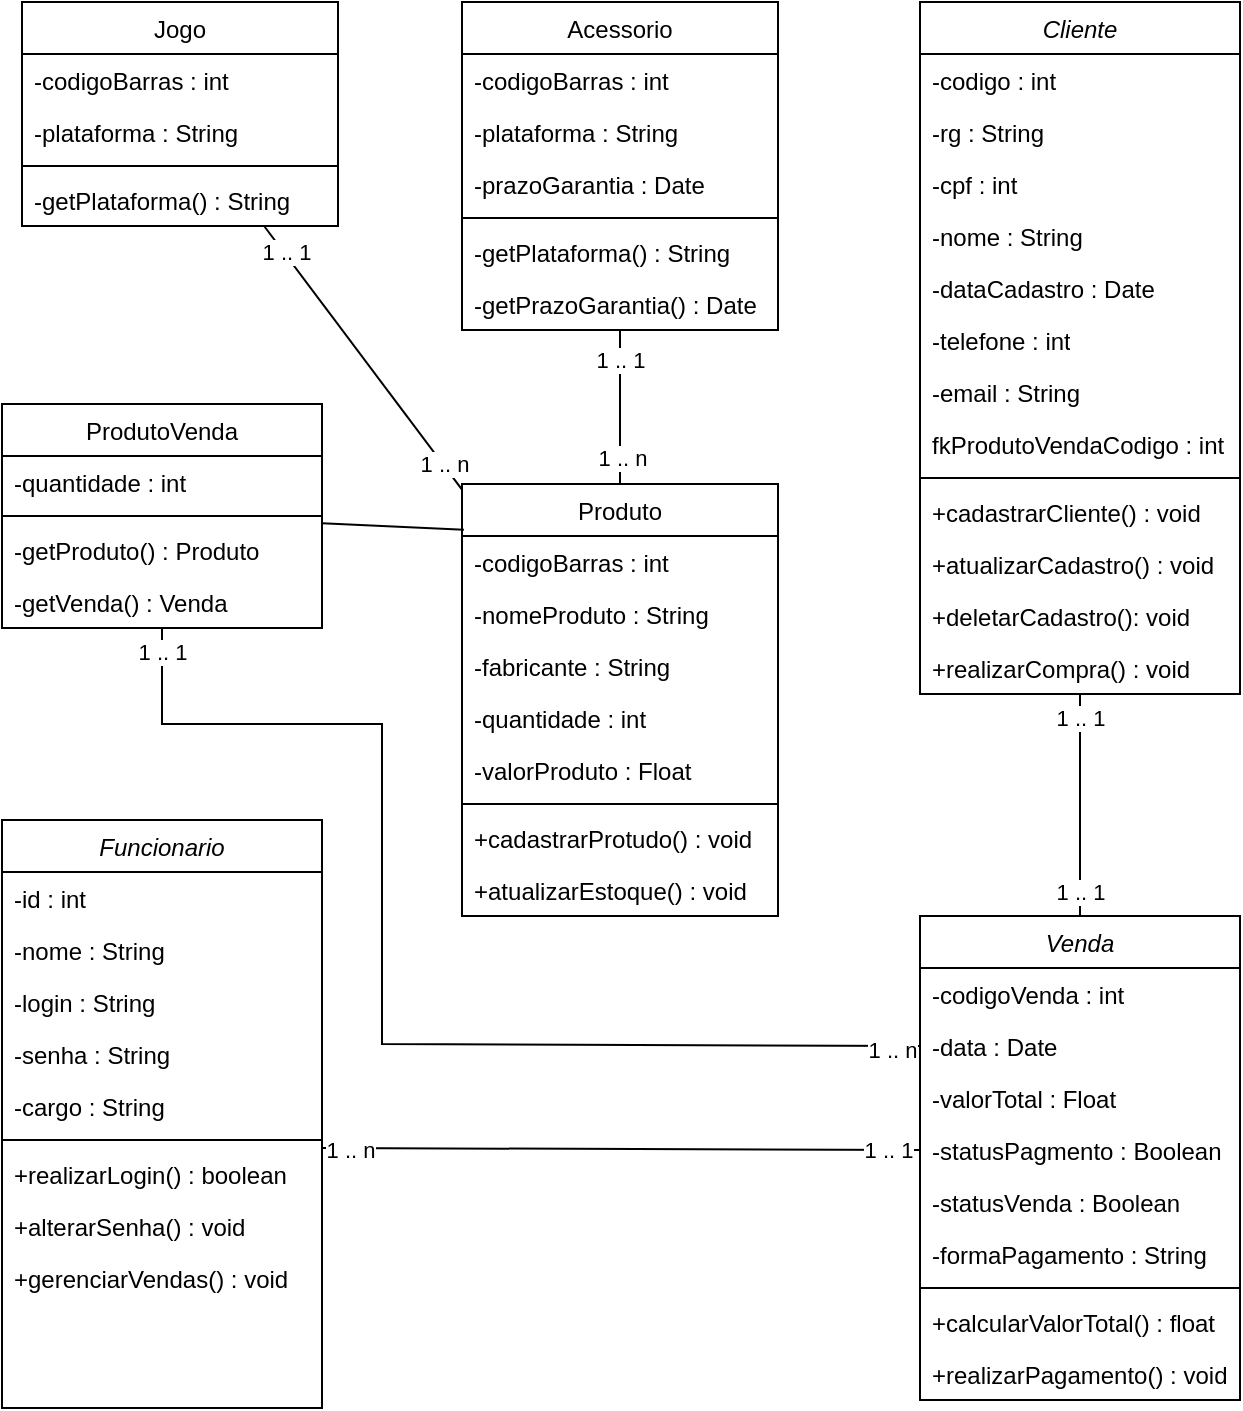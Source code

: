 <mxfile version="21.3.4" type="github">
  <diagram id="C5RBs43oDa-KdzZeNtuy" name="Page-1">
    <mxGraphModel dx="1379" dy="788" grid="1" gridSize="10" guides="1" tooltips="1" connect="1" arrows="1" fold="1" page="1" pageScale="1" pageWidth="827" pageHeight="1169" math="0" shadow="0">
      <root>
        <mxCell id="WIyWlLk6GJQsqaUBKTNV-0" />
        <mxCell id="WIyWlLk6GJQsqaUBKTNV-1" parent="WIyWlLk6GJQsqaUBKTNV-0" />
        <mxCell id="zkfFHV4jXpPFQw0GAbJ--0" value="Funcionario" style="swimlane;fontStyle=2;align=center;verticalAlign=top;childLayout=stackLayout;horizontal=1;startSize=26;horizontalStack=0;resizeParent=1;resizeLast=0;collapsible=1;marginBottom=0;rounded=0;shadow=0;strokeWidth=1;" parent="WIyWlLk6GJQsqaUBKTNV-1" vertex="1">
          <mxGeometry x="70" y="438" width="160" height="294" as="geometry">
            <mxRectangle x="230" y="140" width="160" height="26" as="alternateBounds" />
          </mxGeometry>
        </mxCell>
        <mxCell id="zkfFHV4jXpPFQw0GAbJ--1" value="-id : int" style="text;align=left;verticalAlign=top;spacingLeft=4;spacingRight=4;overflow=hidden;rotatable=0;points=[[0,0.5],[1,0.5]];portConstraint=eastwest;" parent="zkfFHV4jXpPFQw0GAbJ--0" vertex="1">
          <mxGeometry y="26" width="160" height="26" as="geometry" />
        </mxCell>
        <mxCell id="zkfFHV4jXpPFQw0GAbJ--2" value="-nome : String" style="text;align=left;verticalAlign=top;spacingLeft=4;spacingRight=4;overflow=hidden;rotatable=0;points=[[0,0.5],[1,0.5]];portConstraint=eastwest;rounded=0;shadow=0;html=0;" parent="zkfFHV4jXpPFQw0GAbJ--0" vertex="1">
          <mxGeometry y="52" width="160" height="26" as="geometry" />
        </mxCell>
        <mxCell id="zkfFHV4jXpPFQw0GAbJ--3" value="-login : String" style="text;align=left;verticalAlign=top;spacingLeft=4;spacingRight=4;overflow=hidden;rotatable=0;points=[[0,0.5],[1,0.5]];portConstraint=eastwest;rounded=0;shadow=0;html=0;" parent="zkfFHV4jXpPFQw0GAbJ--0" vertex="1">
          <mxGeometry y="78" width="160" height="26" as="geometry" />
        </mxCell>
        <mxCell id="lRvPU-HeH8mtLex3TpJj-3" value="-senha : String" style="text;strokeColor=none;fillColor=none;align=left;verticalAlign=top;spacingLeft=4;spacingRight=4;overflow=hidden;rotatable=0;points=[[0,0.5],[1,0.5]];portConstraint=eastwest;whiteSpace=wrap;html=1;" vertex="1" parent="zkfFHV4jXpPFQw0GAbJ--0">
          <mxGeometry y="104" width="160" height="26" as="geometry" />
        </mxCell>
        <mxCell id="lRvPU-HeH8mtLex3TpJj-4" value="-cargo : String" style="text;strokeColor=none;fillColor=none;align=left;verticalAlign=top;spacingLeft=4;spacingRight=4;overflow=hidden;rotatable=0;points=[[0,0.5],[1,0.5]];portConstraint=eastwest;whiteSpace=wrap;html=1;" vertex="1" parent="zkfFHV4jXpPFQw0GAbJ--0">
          <mxGeometry y="130" width="160" height="26" as="geometry" />
        </mxCell>
        <mxCell id="zkfFHV4jXpPFQw0GAbJ--4" value="" style="line;html=1;strokeWidth=1;align=left;verticalAlign=middle;spacingTop=-1;spacingLeft=3;spacingRight=3;rotatable=0;labelPosition=right;points=[];portConstraint=eastwest;" parent="zkfFHV4jXpPFQw0GAbJ--0" vertex="1">
          <mxGeometry y="156" width="160" height="8" as="geometry" />
        </mxCell>
        <mxCell id="lRvPU-HeH8mtLex3TpJj-5" value="+realizarLogin() : boolean" style="text;strokeColor=none;fillColor=none;align=left;verticalAlign=top;spacingLeft=4;spacingRight=4;overflow=hidden;rotatable=0;points=[[0,0.5],[1,0.5]];portConstraint=eastwest;whiteSpace=wrap;html=1;" vertex="1" parent="zkfFHV4jXpPFQw0GAbJ--0">
          <mxGeometry y="164" width="160" height="26" as="geometry" />
        </mxCell>
        <mxCell id="lRvPU-HeH8mtLex3TpJj-6" value="+alterarSenha() : void" style="text;strokeColor=none;fillColor=none;align=left;verticalAlign=top;spacingLeft=4;spacingRight=4;overflow=hidden;rotatable=0;points=[[0,0.5],[1,0.5]];portConstraint=eastwest;whiteSpace=wrap;html=1;" vertex="1" parent="zkfFHV4jXpPFQw0GAbJ--0">
          <mxGeometry y="190" width="160" height="26" as="geometry" />
        </mxCell>
        <mxCell id="zkfFHV4jXpPFQw0GAbJ--5" value="+gerenciarVendas() : void" style="text;align=left;verticalAlign=top;spacingLeft=4;spacingRight=4;overflow=hidden;rotatable=0;points=[[0,0.5],[1,0.5]];portConstraint=eastwest;" parent="zkfFHV4jXpPFQw0GAbJ--0" vertex="1">
          <mxGeometry y="216" width="160" height="26" as="geometry" />
        </mxCell>
        <mxCell id="zkfFHV4jXpPFQw0GAbJ--17" value="ProdutoVenda" style="swimlane;fontStyle=0;align=center;verticalAlign=top;childLayout=stackLayout;horizontal=1;startSize=26;horizontalStack=0;resizeParent=1;resizeLast=0;collapsible=1;marginBottom=0;rounded=0;shadow=0;strokeWidth=1;" parent="WIyWlLk6GJQsqaUBKTNV-1" vertex="1">
          <mxGeometry x="70" y="230" width="160" height="112" as="geometry">
            <mxRectangle x="550" y="140" width="160" height="26" as="alternateBounds" />
          </mxGeometry>
        </mxCell>
        <mxCell id="zkfFHV4jXpPFQw0GAbJ--20" value="-quantidade : int" style="text;align=left;verticalAlign=top;spacingLeft=4;spacingRight=4;overflow=hidden;rotatable=0;points=[[0,0.5],[1,0.5]];portConstraint=eastwest;rounded=0;shadow=0;html=0;" parent="zkfFHV4jXpPFQw0GAbJ--17" vertex="1">
          <mxGeometry y="26" width="160" height="26" as="geometry" />
        </mxCell>
        <mxCell id="zkfFHV4jXpPFQw0GAbJ--23" value="" style="line;html=1;strokeWidth=1;align=left;verticalAlign=middle;spacingTop=-1;spacingLeft=3;spacingRight=3;rotatable=0;labelPosition=right;points=[];portConstraint=eastwest;" parent="zkfFHV4jXpPFQw0GAbJ--17" vertex="1">
          <mxGeometry y="52" width="160" height="8" as="geometry" />
        </mxCell>
        <mxCell id="lRvPU-HeH8mtLex3TpJj-56" value="-getProduto() : Produto" style="text;strokeColor=none;fillColor=none;align=left;verticalAlign=top;spacingLeft=4;spacingRight=4;overflow=hidden;rotatable=0;points=[[0,0.5],[1,0.5]];portConstraint=eastwest;whiteSpace=wrap;html=1;" vertex="1" parent="zkfFHV4jXpPFQw0GAbJ--17">
          <mxGeometry y="60" width="160" height="26" as="geometry" />
        </mxCell>
        <mxCell id="lRvPU-HeH8mtLex3TpJj-55" value="-getVenda() : Venda" style="text;strokeColor=none;fillColor=none;align=left;verticalAlign=top;spacingLeft=4;spacingRight=4;overflow=hidden;rotatable=0;points=[[0,0.5],[1,0.5]];portConstraint=eastwest;whiteSpace=wrap;html=1;" vertex="1" parent="zkfFHV4jXpPFQw0GAbJ--17">
          <mxGeometry y="86" width="160" height="26" as="geometry" />
        </mxCell>
        <mxCell id="lRvPU-HeH8mtLex3TpJj-8" value="Cliente" style="swimlane;fontStyle=2;align=center;verticalAlign=top;childLayout=stackLayout;horizontal=1;startSize=26;horizontalStack=0;resizeParent=1;resizeLast=0;collapsible=1;marginBottom=0;rounded=0;shadow=0;strokeWidth=1;" vertex="1" parent="WIyWlLk6GJQsqaUBKTNV-1">
          <mxGeometry x="529" y="29" width="160" height="346" as="geometry">
            <mxRectangle x="230" y="140" width="160" height="26" as="alternateBounds" />
          </mxGeometry>
        </mxCell>
        <mxCell id="lRvPU-HeH8mtLex3TpJj-9" value="-codigo : int" style="text;align=left;verticalAlign=top;spacingLeft=4;spacingRight=4;overflow=hidden;rotatable=0;points=[[0,0.5],[1,0.5]];portConstraint=eastwest;" vertex="1" parent="lRvPU-HeH8mtLex3TpJj-8">
          <mxGeometry y="26" width="160" height="26" as="geometry" />
        </mxCell>
        <mxCell id="lRvPU-HeH8mtLex3TpJj-10" value="-rg : String" style="text;align=left;verticalAlign=top;spacingLeft=4;spacingRight=4;overflow=hidden;rotatable=0;points=[[0,0.5],[1,0.5]];portConstraint=eastwest;rounded=0;shadow=0;html=0;" vertex="1" parent="lRvPU-HeH8mtLex3TpJj-8">
          <mxGeometry y="52" width="160" height="26" as="geometry" />
        </mxCell>
        <mxCell id="lRvPU-HeH8mtLex3TpJj-11" value="-cpf : int" style="text;align=left;verticalAlign=top;spacingLeft=4;spacingRight=4;overflow=hidden;rotatable=0;points=[[0,0.5],[1,0.5]];portConstraint=eastwest;rounded=0;shadow=0;html=0;" vertex="1" parent="lRvPU-HeH8mtLex3TpJj-8">
          <mxGeometry y="78" width="160" height="26" as="geometry" />
        </mxCell>
        <mxCell id="lRvPU-HeH8mtLex3TpJj-12" value="-nome : String" style="text;strokeColor=none;fillColor=none;align=left;verticalAlign=top;spacingLeft=4;spacingRight=4;overflow=hidden;rotatable=0;points=[[0,0.5],[1,0.5]];portConstraint=eastwest;whiteSpace=wrap;html=1;" vertex="1" parent="lRvPU-HeH8mtLex3TpJj-8">
          <mxGeometry y="104" width="160" height="26" as="geometry" />
        </mxCell>
        <mxCell id="lRvPU-HeH8mtLex3TpJj-13" value="-dataCadastro : Date" style="text;strokeColor=none;fillColor=none;align=left;verticalAlign=top;spacingLeft=4;spacingRight=4;overflow=hidden;rotatable=0;points=[[0,0.5],[1,0.5]];portConstraint=eastwest;whiteSpace=wrap;html=1;" vertex="1" parent="lRvPU-HeH8mtLex3TpJj-8">
          <mxGeometry y="130" width="160" height="26" as="geometry" />
        </mxCell>
        <mxCell id="lRvPU-HeH8mtLex3TpJj-18" value="-telefone : int" style="text;strokeColor=none;fillColor=none;align=left;verticalAlign=top;spacingLeft=4;spacingRight=4;overflow=hidden;rotatable=0;points=[[0,0.5],[1,0.5]];portConstraint=eastwest;whiteSpace=wrap;html=1;" vertex="1" parent="lRvPU-HeH8mtLex3TpJj-8">
          <mxGeometry y="156" width="160" height="26" as="geometry" />
        </mxCell>
        <mxCell id="lRvPU-HeH8mtLex3TpJj-19" value="-email : String" style="text;strokeColor=none;fillColor=none;align=left;verticalAlign=top;spacingLeft=4;spacingRight=4;overflow=hidden;rotatable=0;points=[[0,0.5],[1,0.5]];portConstraint=eastwest;whiteSpace=wrap;html=1;" vertex="1" parent="lRvPU-HeH8mtLex3TpJj-8">
          <mxGeometry y="182" width="160" height="26" as="geometry" />
        </mxCell>
        <mxCell id="lRvPU-HeH8mtLex3TpJj-20" value="fkProdutoVendaCodigo : int" style="text;strokeColor=none;fillColor=none;align=left;verticalAlign=top;spacingLeft=4;spacingRight=4;overflow=hidden;rotatable=0;points=[[0,0.5],[1,0.5]];portConstraint=eastwest;whiteSpace=wrap;html=1;" vertex="1" parent="lRvPU-HeH8mtLex3TpJj-8">
          <mxGeometry y="208" width="160" height="26" as="geometry" />
        </mxCell>
        <mxCell id="lRvPU-HeH8mtLex3TpJj-14" value="" style="line;html=1;strokeWidth=1;align=left;verticalAlign=middle;spacingTop=-1;spacingLeft=3;spacingRight=3;rotatable=0;labelPosition=right;points=[];portConstraint=eastwest;" vertex="1" parent="lRvPU-HeH8mtLex3TpJj-8">
          <mxGeometry y="234" width="160" height="8" as="geometry" />
        </mxCell>
        <mxCell id="lRvPU-HeH8mtLex3TpJj-52" value="+cadastrarCliente() : void" style="text;strokeColor=none;fillColor=none;align=left;verticalAlign=top;spacingLeft=4;spacingRight=4;overflow=hidden;rotatable=0;points=[[0,0.5],[1,0.5]];portConstraint=eastwest;whiteSpace=wrap;html=1;" vertex="1" parent="lRvPU-HeH8mtLex3TpJj-8">
          <mxGeometry y="242" width="160" height="26" as="geometry" />
        </mxCell>
        <mxCell id="lRvPU-HeH8mtLex3TpJj-53" value="+atualizarCadastro() : void" style="text;strokeColor=none;fillColor=none;align=left;verticalAlign=top;spacingLeft=4;spacingRight=4;overflow=hidden;rotatable=0;points=[[0,0.5],[1,0.5]];portConstraint=eastwest;whiteSpace=wrap;html=1;" vertex="1" parent="lRvPU-HeH8mtLex3TpJj-8">
          <mxGeometry y="268" width="160" height="26" as="geometry" />
        </mxCell>
        <mxCell id="lRvPU-HeH8mtLex3TpJj-71" value="+deletarCadastro(): void" style="text;strokeColor=none;fillColor=none;align=left;verticalAlign=top;spacingLeft=4;spacingRight=4;overflow=hidden;rotatable=0;points=[[0,0.5],[1,0.5]];portConstraint=eastwest;whiteSpace=wrap;html=1;" vertex="1" parent="lRvPU-HeH8mtLex3TpJj-8">
          <mxGeometry y="294" width="160" height="26" as="geometry" />
        </mxCell>
        <mxCell id="lRvPU-HeH8mtLex3TpJj-54" value="+realizarCompra() : void" style="text;strokeColor=none;fillColor=none;align=left;verticalAlign=top;spacingLeft=4;spacingRight=4;overflow=hidden;rotatable=0;points=[[0,0.5],[1,0.5]];portConstraint=eastwest;whiteSpace=wrap;html=1;" vertex="1" parent="lRvPU-HeH8mtLex3TpJj-8">
          <mxGeometry y="320" width="160" height="26" as="geometry" />
        </mxCell>
        <mxCell id="lRvPU-HeH8mtLex3TpJj-21" value="Venda" style="swimlane;fontStyle=2;align=center;verticalAlign=top;childLayout=stackLayout;horizontal=1;startSize=26;horizontalStack=0;resizeParent=1;resizeLast=0;collapsible=1;marginBottom=0;rounded=0;shadow=0;strokeWidth=1;" vertex="1" parent="WIyWlLk6GJQsqaUBKTNV-1">
          <mxGeometry x="529" y="486" width="160" height="242" as="geometry">
            <mxRectangle x="230" y="140" width="160" height="26" as="alternateBounds" />
          </mxGeometry>
        </mxCell>
        <mxCell id="lRvPU-HeH8mtLex3TpJj-22" value="-codigoVenda : int" style="text;align=left;verticalAlign=top;spacingLeft=4;spacingRight=4;overflow=hidden;rotatable=0;points=[[0,0.5],[1,0.5]];portConstraint=eastwest;" vertex="1" parent="lRvPU-HeH8mtLex3TpJj-21">
          <mxGeometry y="26" width="160" height="26" as="geometry" />
        </mxCell>
        <mxCell id="lRvPU-HeH8mtLex3TpJj-23" value="-data : Date" style="text;align=left;verticalAlign=top;spacingLeft=4;spacingRight=4;overflow=hidden;rotatable=0;points=[[0,0.5],[1,0.5]];portConstraint=eastwest;rounded=0;shadow=0;html=0;" vertex="1" parent="lRvPU-HeH8mtLex3TpJj-21">
          <mxGeometry y="52" width="160" height="26" as="geometry" />
        </mxCell>
        <mxCell id="lRvPU-HeH8mtLex3TpJj-24" value="-valorTotal : Float" style="text;align=left;verticalAlign=top;spacingLeft=4;spacingRight=4;overflow=hidden;rotatable=0;points=[[0,0.5],[1,0.5]];portConstraint=eastwest;rounded=0;shadow=0;html=0;" vertex="1" parent="lRvPU-HeH8mtLex3TpJj-21">
          <mxGeometry y="78" width="160" height="26" as="geometry" />
        </mxCell>
        <mxCell id="lRvPU-HeH8mtLex3TpJj-25" value="-statusPagmento : Boolean" style="text;strokeColor=none;fillColor=none;align=left;verticalAlign=top;spacingLeft=4;spacingRight=4;overflow=hidden;rotatable=0;points=[[0,0.5],[1,0.5]];portConstraint=eastwest;whiteSpace=wrap;html=1;" vertex="1" parent="lRvPU-HeH8mtLex3TpJj-21">
          <mxGeometry y="104" width="160" height="26" as="geometry" />
        </mxCell>
        <mxCell id="lRvPU-HeH8mtLex3TpJj-26" value="-statusVenda : Boolean" style="text;strokeColor=none;fillColor=none;align=left;verticalAlign=top;spacingLeft=4;spacingRight=4;overflow=hidden;rotatable=0;points=[[0,0.5],[1,0.5]];portConstraint=eastwest;whiteSpace=wrap;html=1;" vertex="1" parent="lRvPU-HeH8mtLex3TpJj-21">
          <mxGeometry y="130" width="160" height="26" as="geometry" />
        </mxCell>
        <mxCell id="lRvPU-HeH8mtLex3TpJj-27" value="-formaPagamento : String" style="text;strokeColor=none;fillColor=none;align=left;verticalAlign=top;spacingLeft=4;spacingRight=4;overflow=hidden;rotatable=0;points=[[0,0.5],[1,0.5]];portConstraint=eastwest;whiteSpace=wrap;html=1;" vertex="1" parent="lRvPU-HeH8mtLex3TpJj-21">
          <mxGeometry y="156" width="160" height="26" as="geometry" />
        </mxCell>
        <mxCell id="lRvPU-HeH8mtLex3TpJj-30" value="" style="line;html=1;strokeWidth=1;align=left;verticalAlign=middle;spacingTop=-1;spacingLeft=3;spacingRight=3;rotatable=0;labelPosition=right;points=[];portConstraint=eastwest;" vertex="1" parent="lRvPU-HeH8mtLex3TpJj-21">
          <mxGeometry y="182" width="160" height="8" as="geometry" />
        </mxCell>
        <mxCell id="lRvPU-HeH8mtLex3TpJj-50" value="+calcularValorTotal() : float" style="text;strokeColor=none;fillColor=none;align=left;verticalAlign=top;spacingLeft=4;spacingRight=4;overflow=hidden;rotatable=0;points=[[0,0.5],[1,0.5]];portConstraint=eastwest;whiteSpace=wrap;html=1;" vertex="1" parent="lRvPU-HeH8mtLex3TpJj-21">
          <mxGeometry y="190" width="160" height="26" as="geometry" />
        </mxCell>
        <mxCell id="lRvPU-HeH8mtLex3TpJj-51" value="+realizarPagamento() : void" style="text;strokeColor=none;fillColor=none;align=left;verticalAlign=top;spacingLeft=4;spacingRight=4;overflow=hidden;rotatable=0;points=[[0,0.5],[1,0.5]];portConstraint=eastwest;whiteSpace=wrap;html=1;" vertex="1" parent="lRvPU-HeH8mtLex3TpJj-21">
          <mxGeometry y="216" width="160" height="26" as="geometry" />
        </mxCell>
        <mxCell id="lRvPU-HeH8mtLex3TpJj-31" value="Produto" style="swimlane;fontStyle=0;align=center;verticalAlign=top;childLayout=stackLayout;horizontal=1;startSize=26;horizontalStack=0;resizeParent=1;resizeLast=0;collapsible=1;marginBottom=0;rounded=0;shadow=0;strokeWidth=1;" vertex="1" parent="WIyWlLk6GJQsqaUBKTNV-1">
          <mxGeometry x="300" y="270" width="158" height="216" as="geometry">
            <mxRectangle x="550" y="140" width="160" height="26" as="alternateBounds" />
          </mxGeometry>
        </mxCell>
        <mxCell id="lRvPU-HeH8mtLex3TpJj-32" value="-codigoBarras : int" style="text;align=left;verticalAlign=top;spacingLeft=4;spacingRight=4;overflow=hidden;rotatable=0;points=[[0,0.5],[1,0.5]];portConstraint=eastwest;" vertex="1" parent="lRvPU-HeH8mtLex3TpJj-31">
          <mxGeometry y="26" width="158" height="26" as="geometry" />
        </mxCell>
        <mxCell id="lRvPU-HeH8mtLex3TpJj-33" value="-nomeProduto : String" style="text;align=left;verticalAlign=top;spacingLeft=4;spacingRight=4;overflow=hidden;rotatable=0;points=[[0,0.5],[1,0.5]];portConstraint=eastwest;rounded=0;shadow=0;html=0;" vertex="1" parent="lRvPU-HeH8mtLex3TpJj-31">
          <mxGeometry y="52" width="158" height="26" as="geometry" />
        </mxCell>
        <mxCell id="lRvPU-HeH8mtLex3TpJj-34" value="-fabricante : String" style="text;align=left;verticalAlign=top;spacingLeft=4;spacingRight=4;overflow=hidden;rotatable=0;points=[[0,0.5],[1,0.5]];portConstraint=eastwest;rounded=0;shadow=0;html=0;" vertex="1" parent="lRvPU-HeH8mtLex3TpJj-31">
          <mxGeometry y="78" width="158" height="26" as="geometry" />
        </mxCell>
        <mxCell id="lRvPU-HeH8mtLex3TpJj-38" value="-quantidade : int" style="text;strokeColor=none;fillColor=none;align=left;verticalAlign=top;spacingLeft=4;spacingRight=4;overflow=hidden;rotatable=0;points=[[0,0.5],[1,0.5]];portConstraint=eastwest;whiteSpace=wrap;html=1;" vertex="1" parent="lRvPU-HeH8mtLex3TpJj-31">
          <mxGeometry y="104" width="158" height="26" as="geometry" />
        </mxCell>
        <mxCell id="lRvPU-HeH8mtLex3TpJj-39" value="-valorProduto : Float" style="text;strokeColor=none;fillColor=none;align=left;verticalAlign=top;spacingLeft=4;spacingRight=4;overflow=hidden;rotatable=0;points=[[0,0.5],[1,0.5]];portConstraint=eastwest;whiteSpace=wrap;html=1;" vertex="1" parent="lRvPU-HeH8mtLex3TpJj-31">
          <mxGeometry y="130" width="158" height="26" as="geometry" />
        </mxCell>
        <mxCell id="lRvPU-HeH8mtLex3TpJj-35" value="" style="line;html=1;strokeWidth=1;align=left;verticalAlign=middle;spacingTop=-1;spacingLeft=3;spacingRight=3;rotatable=0;labelPosition=right;points=[];portConstraint=eastwest;" vertex="1" parent="lRvPU-HeH8mtLex3TpJj-31">
          <mxGeometry y="156" width="158" height="8" as="geometry" />
        </mxCell>
        <mxCell id="lRvPU-HeH8mtLex3TpJj-60" value="+cadastrarProtudo() : void" style="text;strokeColor=none;fillColor=none;align=left;verticalAlign=top;spacingLeft=4;spacingRight=4;overflow=hidden;rotatable=0;points=[[0,0.5],[1,0.5]];portConstraint=eastwest;whiteSpace=wrap;html=1;" vertex="1" parent="lRvPU-HeH8mtLex3TpJj-31">
          <mxGeometry y="164" width="158" height="26" as="geometry" />
        </mxCell>
        <mxCell id="lRvPU-HeH8mtLex3TpJj-61" value="+atualizarEstoque() : void" style="text;strokeColor=none;fillColor=none;align=left;verticalAlign=top;spacingLeft=4;spacingRight=4;overflow=hidden;rotatable=0;points=[[0,0.5],[1,0.5]];portConstraint=eastwest;whiteSpace=wrap;html=1;" vertex="1" parent="lRvPU-HeH8mtLex3TpJj-31">
          <mxGeometry y="190" width="158" height="26" as="geometry" />
        </mxCell>
        <mxCell id="lRvPU-HeH8mtLex3TpJj-40" value="Jogo" style="swimlane;fontStyle=0;align=center;verticalAlign=top;childLayout=stackLayout;horizontal=1;startSize=26;horizontalStack=0;resizeParent=1;resizeLast=0;collapsible=1;marginBottom=0;rounded=0;shadow=0;strokeWidth=1;" vertex="1" parent="WIyWlLk6GJQsqaUBKTNV-1">
          <mxGeometry x="80" y="29" width="158" height="112" as="geometry">
            <mxRectangle x="550" y="140" width="160" height="26" as="alternateBounds" />
          </mxGeometry>
        </mxCell>
        <mxCell id="lRvPU-HeH8mtLex3TpJj-41" value="-codigoBarras : int" style="text;align=left;verticalAlign=top;spacingLeft=4;spacingRight=4;overflow=hidden;rotatable=0;points=[[0,0.5],[1,0.5]];portConstraint=eastwest;" vertex="1" parent="lRvPU-HeH8mtLex3TpJj-40">
          <mxGeometry y="26" width="158" height="26" as="geometry" />
        </mxCell>
        <mxCell id="lRvPU-HeH8mtLex3TpJj-42" value="-plataforma : String" style="text;align=left;verticalAlign=top;spacingLeft=4;spacingRight=4;overflow=hidden;rotatable=0;points=[[0,0.5],[1,0.5]];portConstraint=eastwest;rounded=0;shadow=0;html=0;" vertex="1" parent="lRvPU-HeH8mtLex3TpJj-40">
          <mxGeometry y="52" width="158" height="26" as="geometry" />
        </mxCell>
        <mxCell id="lRvPU-HeH8mtLex3TpJj-44" value="" style="line;html=1;strokeWidth=1;align=left;verticalAlign=middle;spacingTop=-1;spacingLeft=3;spacingRight=3;rotatable=0;labelPosition=right;points=[];portConstraint=eastwest;" vertex="1" parent="lRvPU-HeH8mtLex3TpJj-40">
          <mxGeometry y="78" width="158" height="8" as="geometry" />
        </mxCell>
        <mxCell id="lRvPU-HeH8mtLex3TpJj-57" value="-getPlataforma() : String" style="text;strokeColor=none;fillColor=none;align=left;verticalAlign=top;spacingLeft=4;spacingRight=4;overflow=hidden;rotatable=0;points=[[0,0.5],[1,0.5]];portConstraint=eastwest;whiteSpace=wrap;html=1;" vertex="1" parent="lRvPU-HeH8mtLex3TpJj-40">
          <mxGeometry y="86" width="158" height="26" as="geometry" />
        </mxCell>
        <mxCell id="lRvPU-HeH8mtLex3TpJj-45" value="Acessorio" style="swimlane;fontStyle=0;align=center;verticalAlign=top;childLayout=stackLayout;horizontal=1;startSize=26;horizontalStack=0;resizeParent=1;resizeLast=0;collapsible=1;marginBottom=0;rounded=0;shadow=0;strokeWidth=1;" vertex="1" parent="WIyWlLk6GJQsqaUBKTNV-1">
          <mxGeometry x="300" y="29" width="158" height="164" as="geometry">
            <mxRectangle x="550" y="140" width="160" height="26" as="alternateBounds" />
          </mxGeometry>
        </mxCell>
        <mxCell id="lRvPU-HeH8mtLex3TpJj-46" value="-codigoBarras : int" style="text;align=left;verticalAlign=top;spacingLeft=4;spacingRight=4;overflow=hidden;rotatable=0;points=[[0,0.5],[1,0.5]];portConstraint=eastwest;" vertex="1" parent="lRvPU-HeH8mtLex3TpJj-45">
          <mxGeometry y="26" width="158" height="26" as="geometry" />
        </mxCell>
        <mxCell id="lRvPU-HeH8mtLex3TpJj-47" value="-plataforma : String" style="text;align=left;verticalAlign=top;spacingLeft=4;spacingRight=4;overflow=hidden;rotatable=0;points=[[0,0.5],[1,0.5]];portConstraint=eastwest;rounded=0;shadow=0;html=0;" vertex="1" parent="lRvPU-HeH8mtLex3TpJj-45">
          <mxGeometry y="52" width="158" height="26" as="geometry" />
        </mxCell>
        <mxCell id="lRvPU-HeH8mtLex3TpJj-48" value="-prazoGarantia : Date" style="text;align=left;verticalAlign=top;spacingLeft=4;spacingRight=4;overflow=hidden;rotatable=0;points=[[0,0.5],[1,0.5]];portConstraint=eastwest;rounded=0;shadow=0;html=0;" vertex="1" parent="lRvPU-HeH8mtLex3TpJj-45">
          <mxGeometry y="78" width="158" height="26" as="geometry" />
        </mxCell>
        <mxCell id="lRvPU-HeH8mtLex3TpJj-49" value="" style="line;html=1;strokeWidth=1;align=left;verticalAlign=middle;spacingTop=-1;spacingLeft=3;spacingRight=3;rotatable=0;labelPosition=right;points=[];portConstraint=eastwest;" vertex="1" parent="lRvPU-HeH8mtLex3TpJj-45">
          <mxGeometry y="104" width="158" height="8" as="geometry" />
        </mxCell>
        <mxCell id="lRvPU-HeH8mtLex3TpJj-58" value="-getPlataforma() : String" style="text;strokeColor=none;fillColor=none;align=left;verticalAlign=top;spacingLeft=4;spacingRight=4;overflow=hidden;rotatable=0;points=[[0,0.5],[1,0.5]];portConstraint=eastwest;whiteSpace=wrap;html=1;" vertex="1" parent="lRvPU-HeH8mtLex3TpJj-45">
          <mxGeometry y="112" width="158" height="26" as="geometry" />
        </mxCell>
        <mxCell id="lRvPU-HeH8mtLex3TpJj-59" value="-getPrazoGarantia() : Date" style="text;strokeColor=none;fillColor=none;align=left;verticalAlign=top;spacingLeft=4;spacingRight=4;overflow=hidden;rotatable=0;points=[[0,0.5],[1,0.5]];portConstraint=eastwest;whiteSpace=wrap;html=1;" vertex="1" parent="lRvPU-HeH8mtLex3TpJj-45">
          <mxGeometry y="138" width="158" height="26" as="geometry" />
        </mxCell>
        <mxCell id="lRvPU-HeH8mtLex3TpJj-73" value="" style="endArrow=none;html=1;rounded=0;" edge="1" parent="WIyWlLk6GJQsqaUBKTNV-1" source="lRvPU-HeH8mtLex3TpJj-31" target="lRvPU-HeH8mtLex3TpJj-45">
          <mxGeometry width="50" height="50" relative="1" as="geometry">
            <mxPoint x="390" y="430" as="sourcePoint" />
            <mxPoint x="440" y="380" as="targetPoint" />
          </mxGeometry>
        </mxCell>
        <mxCell id="lRvPU-HeH8mtLex3TpJj-85" value="1 .. 1" style="edgeLabel;html=1;align=center;verticalAlign=middle;resizable=0;points=[];" vertex="1" connectable="0" parent="lRvPU-HeH8mtLex3TpJj-73">
          <mxGeometry x="0.61" relative="1" as="geometry">
            <mxPoint as="offset" />
          </mxGeometry>
        </mxCell>
        <mxCell id="lRvPU-HeH8mtLex3TpJj-86" value="1 .. n" style="edgeLabel;html=1;align=center;verticalAlign=middle;resizable=0;points=[];" vertex="1" connectable="0" parent="lRvPU-HeH8mtLex3TpJj-73">
          <mxGeometry x="-0.662" y="-1" relative="1" as="geometry">
            <mxPoint as="offset" />
          </mxGeometry>
        </mxCell>
        <mxCell id="lRvPU-HeH8mtLex3TpJj-74" value="" style="endArrow=none;html=1;rounded=0;" edge="1" parent="WIyWlLk6GJQsqaUBKTNV-1" source="lRvPU-HeH8mtLex3TpJj-31" target="lRvPU-HeH8mtLex3TpJj-40">
          <mxGeometry width="50" height="50" relative="1" as="geometry">
            <mxPoint x="390" y="430" as="sourcePoint" />
            <mxPoint x="440" y="380" as="targetPoint" />
          </mxGeometry>
        </mxCell>
        <mxCell id="lRvPU-HeH8mtLex3TpJj-83" value="1 .. 1" style="edgeLabel;html=1;align=center;verticalAlign=middle;resizable=0;points=[];" vertex="1" connectable="0" parent="lRvPU-HeH8mtLex3TpJj-74">
          <mxGeometry x="0.794" y="-1" relative="1" as="geometry">
            <mxPoint as="offset" />
          </mxGeometry>
        </mxCell>
        <mxCell id="lRvPU-HeH8mtLex3TpJj-84" value="1 .. n" style="edgeLabel;html=1;align=center;verticalAlign=middle;resizable=0;points=[];" vertex="1" connectable="0" parent="lRvPU-HeH8mtLex3TpJj-74">
          <mxGeometry x="-0.803" relative="1" as="geometry">
            <mxPoint as="offset" />
          </mxGeometry>
        </mxCell>
        <mxCell id="lRvPU-HeH8mtLex3TpJj-75" value="" style="endArrow=none;html=1;rounded=0;exitX=0;exitY=0.5;exitDx=0;exitDy=0;" edge="1" parent="WIyWlLk6GJQsqaUBKTNV-1" source="lRvPU-HeH8mtLex3TpJj-23" target="zkfFHV4jXpPFQw0GAbJ--17">
          <mxGeometry width="50" height="50" relative="1" as="geometry">
            <mxPoint x="390" y="430" as="sourcePoint" />
            <mxPoint x="440" y="380" as="targetPoint" />
            <Array as="points">
              <mxPoint x="260" y="550" />
              <mxPoint x="260" y="390" />
              <mxPoint x="150" y="390" />
            </Array>
          </mxGeometry>
        </mxCell>
        <mxCell id="lRvPU-HeH8mtLex3TpJj-81" value="1 .. n" style="edgeLabel;html=1;align=center;verticalAlign=middle;resizable=0;points=[];" vertex="1" connectable="0" parent="lRvPU-HeH8mtLex3TpJj-75">
          <mxGeometry x="-0.952" y="2" relative="1" as="geometry">
            <mxPoint as="offset" />
          </mxGeometry>
        </mxCell>
        <mxCell id="lRvPU-HeH8mtLex3TpJj-82" value="1 .. 1" style="edgeLabel;html=1;align=center;verticalAlign=middle;resizable=0;points=[];" vertex="1" connectable="0" parent="lRvPU-HeH8mtLex3TpJj-75">
          <mxGeometry x="0.959" relative="1" as="geometry">
            <mxPoint as="offset" />
          </mxGeometry>
        </mxCell>
        <mxCell id="lRvPU-HeH8mtLex3TpJj-77" value="" style="endArrow=none;html=1;rounded=0;exitX=0.006;exitY=0.106;exitDx=0;exitDy=0;exitPerimeter=0;" edge="1" parent="WIyWlLk6GJQsqaUBKTNV-1" source="lRvPU-HeH8mtLex3TpJj-31" target="zkfFHV4jXpPFQw0GAbJ--17">
          <mxGeometry width="50" height="50" relative="1" as="geometry">
            <mxPoint x="390" y="430" as="sourcePoint" />
            <mxPoint x="440" y="380" as="targetPoint" />
          </mxGeometry>
        </mxCell>
        <mxCell id="lRvPU-HeH8mtLex3TpJj-78" value="" style="endArrow=none;html=1;rounded=0;" edge="1" parent="WIyWlLk6GJQsqaUBKTNV-1" source="lRvPU-HeH8mtLex3TpJj-21" target="lRvPU-HeH8mtLex3TpJj-8">
          <mxGeometry width="50" height="50" relative="1" as="geometry">
            <mxPoint x="390" y="430" as="sourcePoint" />
            <mxPoint x="440" y="380" as="targetPoint" />
          </mxGeometry>
        </mxCell>
        <mxCell id="lRvPU-HeH8mtLex3TpJj-87" value="1 .. 1" style="edgeLabel;html=1;align=center;verticalAlign=middle;resizable=0;points=[];" vertex="1" connectable="0" parent="lRvPU-HeH8mtLex3TpJj-78">
          <mxGeometry x="0.784" relative="1" as="geometry">
            <mxPoint as="offset" />
          </mxGeometry>
        </mxCell>
        <mxCell id="lRvPU-HeH8mtLex3TpJj-88" value="1 .. 1" style="edgeLabel;html=1;align=center;verticalAlign=middle;resizable=0;points=[];" vertex="1" connectable="0" parent="lRvPU-HeH8mtLex3TpJj-78">
          <mxGeometry x="-0.784" relative="1" as="geometry">
            <mxPoint as="offset" />
          </mxGeometry>
        </mxCell>
        <mxCell id="lRvPU-HeH8mtLex3TpJj-79" value="" style="endArrow=none;html=1;rounded=0;exitX=1;exitY=1;exitDx=0;exitDy=0;exitPerimeter=0;entryX=0;entryY=0.5;entryDx=0;entryDy=0;" edge="1" parent="WIyWlLk6GJQsqaUBKTNV-1" source="zkfFHV4jXpPFQw0GAbJ--4" target="lRvPU-HeH8mtLex3TpJj-25">
          <mxGeometry width="50" height="50" relative="1" as="geometry">
            <mxPoint x="390" y="430" as="sourcePoint" />
            <mxPoint x="440" y="380" as="targetPoint" />
          </mxGeometry>
        </mxCell>
        <mxCell id="lRvPU-HeH8mtLex3TpJj-89" value="1 .. 1" style="edgeLabel;html=1;align=center;verticalAlign=middle;resizable=0;points=[];" vertex="1" connectable="0" parent="lRvPU-HeH8mtLex3TpJj-79">
          <mxGeometry x="0.893" relative="1" as="geometry">
            <mxPoint as="offset" />
          </mxGeometry>
        </mxCell>
        <mxCell id="lRvPU-HeH8mtLex3TpJj-90" value="1 .. n" style="edgeLabel;html=1;align=center;verticalAlign=middle;resizable=0;points=[];" vertex="1" connectable="0" parent="lRvPU-HeH8mtLex3TpJj-79">
          <mxGeometry x="-0.906" y="-1" relative="1" as="geometry">
            <mxPoint as="offset" />
          </mxGeometry>
        </mxCell>
      </root>
    </mxGraphModel>
  </diagram>
</mxfile>
